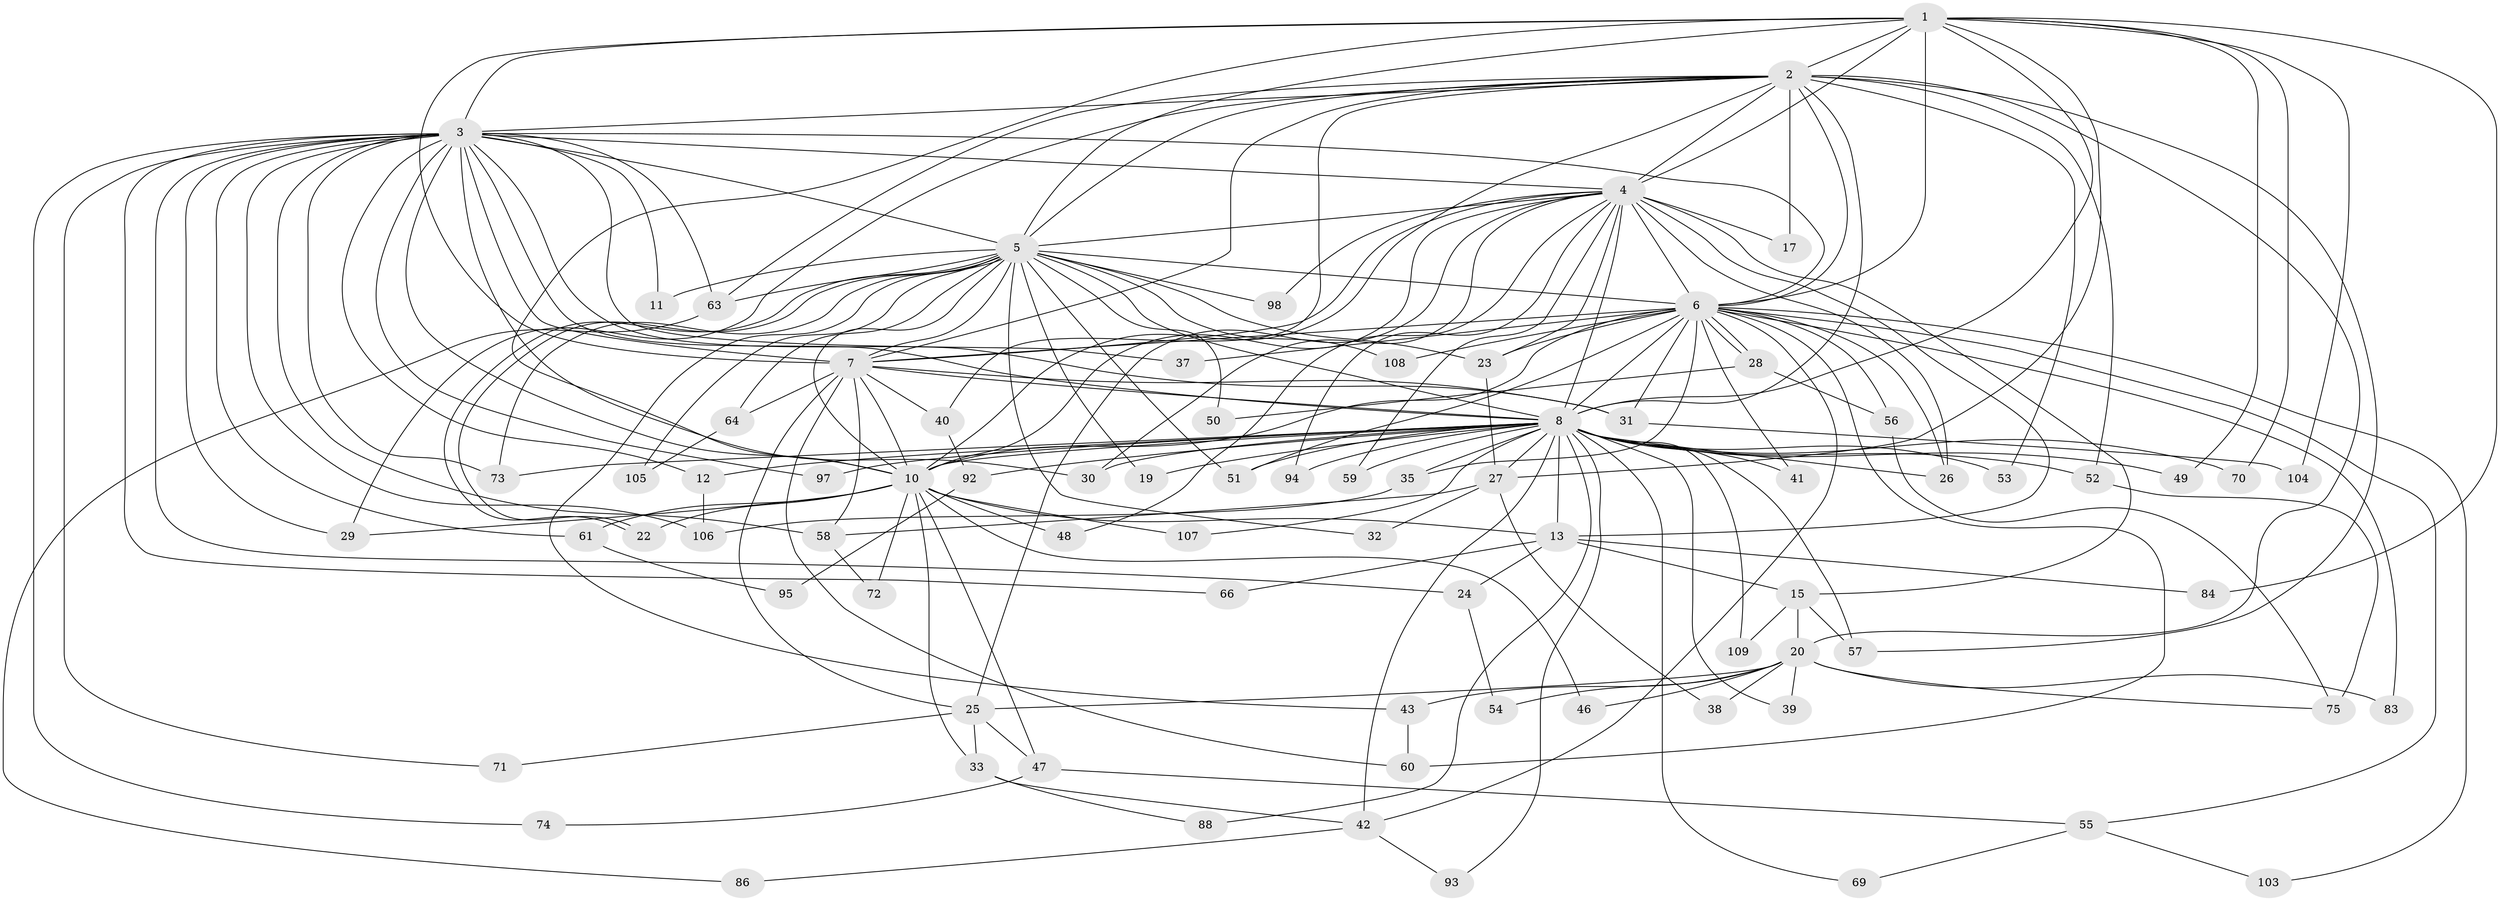 // Generated by graph-tools (version 1.1) at 2025/51/02/27/25 19:51:43]
// undirected, 79 vertices, 194 edges
graph export_dot {
graph [start="1"]
  node [color=gray90,style=filled];
  1 [super="+21"];
  2 [super="+45"];
  3 [super="+36"];
  4 [super="+18"];
  5 [super="+77"];
  6 [super="+9"];
  7 [super="+14"];
  8 [super="+79"];
  10 [super="+91"];
  11;
  12;
  13 [super="+76"];
  15 [super="+16"];
  17;
  19;
  20 [super="+44"];
  22 [super="+67"];
  23 [super="+78"];
  24 [super="+102"];
  25 [super="+34"];
  26 [super="+100"];
  27 [super="+82"];
  28;
  29 [super="+96"];
  30 [super="+65"];
  31 [super="+62"];
  32;
  33;
  35;
  37;
  38;
  39;
  40;
  41;
  42 [super="+68"];
  43;
  46;
  47;
  48;
  49;
  50;
  51 [super="+85"];
  52 [super="+89"];
  53;
  54;
  55;
  56;
  57 [super="+101"];
  58 [super="+99"];
  59;
  60 [super="+90"];
  61;
  63 [super="+81"];
  64;
  66;
  69;
  70;
  71;
  72;
  73 [super="+80"];
  74;
  75 [super="+87"];
  83;
  84;
  86;
  88;
  92;
  93;
  94;
  95;
  97;
  98;
  103;
  104;
  105;
  106 [super="+110"];
  107;
  108;
  109;
  1 -- 2;
  1 -- 3;
  1 -- 4;
  1 -- 5 [weight=2];
  1 -- 6 [weight=2];
  1 -- 7;
  1 -- 8;
  1 -- 10;
  1 -- 27;
  1 -- 49;
  1 -- 70;
  1 -- 84;
  1 -- 104;
  2 -- 3;
  2 -- 4 [weight=2];
  2 -- 5;
  2 -- 6 [weight=2];
  2 -- 7;
  2 -- 8;
  2 -- 10;
  2 -- 17;
  2 -- 20 [weight=2];
  2 -- 29;
  2 -- 40;
  2 -- 52;
  2 -- 53;
  2 -- 63;
  2 -- 57;
  3 -- 4;
  3 -- 5;
  3 -- 6 [weight=2];
  3 -- 7 [weight=2];
  3 -- 8;
  3 -- 10;
  3 -- 11;
  3 -- 12;
  3 -- 24 [weight=2];
  3 -- 29;
  3 -- 30;
  3 -- 37;
  3 -- 58;
  3 -- 61;
  3 -- 63;
  3 -- 66;
  3 -- 71;
  3 -- 73;
  3 -- 74;
  3 -- 97;
  3 -- 31;
  3 -- 106;
  4 -- 5;
  4 -- 6 [weight=2];
  4 -- 7;
  4 -- 8 [weight=2];
  4 -- 10;
  4 -- 13;
  4 -- 15 [weight=2];
  4 -- 17;
  4 -- 23;
  4 -- 48;
  4 -- 59;
  4 -- 98;
  4 -- 25;
  4 -- 94;
  4 -- 30;
  4 -- 26;
  5 -- 6 [weight=2];
  5 -- 7;
  5 -- 8 [weight=2];
  5 -- 10;
  5 -- 11;
  5 -- 19;
  5 -- 22;
  5 -- 22;
  5 -- 23;
  5 -- 32;
  5 -- 43;
  5 -- 50;
  5 -- 63;
  5 -- 64;
  5 -- 98;
  5 -- 105;
  5 -- 108;
  5 -- 73;
  5 -- 51;
  6 -- 7 [weight=2];
  6 -- 8 [weight=2];
  6 -- 10 [weight=2];
  6 -- 26;
  6 -- 28;
  6 -- 28;
  6 -- 31;
  6 -- 37;
  6 -- 41;
  6 -- 51;
  6 -- 56;
  6 -- 108;
  6 -- 35;
  6 -- 103;
  6 -- 42;
  6 -- 83;
  6 -- 55;
  6 -- 23;
  6 -- 60;
  7 -- 8;
  7 -- 10;
  7 -- 40;
  7 -- 58;
  7 -- 64;
  7 -- 60;
  7 -- 31;
  7 -- 25;
  8 -- 10;
  8 -- 12;
  8 -- 19;
  8 -- 26;
  8 -- 30;
  8 -- 35;
  8 -- 39;
  8 -- 41;
  8 -- 42;
  8 -- 49;
  8 -- 51;
  8 -- 52 [weight=2];
  8 -- 53;
  8 -- 57;
  8 -- 59;
  8 -- 69;
  8 -- 70;
  8 -- 73;
  8 -- 88;
  8 -- 93;
  8 -- 94;
  8 -- 97;
  8 -- 109;
  8 -- 27 [weight=2];
  8 -- 92;
  8 -- 107;
  8 -- 13;
  10 -- 13;
  10 -- 33;
  10 -- 46;
  10 -- 47;
  10 -- 48 [weight=2];
  10 -- 61;
  10 -- 72;
  10 -- 107;
  10 -- 29;
  10 -- 22;
  12 -- 106;
  13 -- 15;
  13 -- 24;
  13 -- 66;
  13 -- 84;
  15 -- 20;
  15 -- 57;
  15 -- 109;
  20 -- 25;
  20 -- 38;
  20 -- 39;
  20 -- 43;
  20 -- 54;
  20 -- 75;
  20 -- 83;
  20 -- 46;
  23 -- 27;
  24 -- 54;
  25 -- 33;
  25 -- 47;
  25 -- 71;
  27 -- 32;
  27 -- 38;
  27 -- 58;
  28 -- 50;
  28 -- 56;
  31 -- 104;
  33 -- 88;
  33 -- 42;
  35 -- 106;
  40 -- 92;
  42 -- 93;
  42 -- 86;
  43 -- 60;
  47 -- 55;
  47 -- 74;
  52 -- 75;
  55 -- 69;
  55 -- 103;
  56 -- 75;
  58 -- 72;
  61 -- 95;
  63 -- 86;
  64 -- 105;
  92 -- 95;
}
